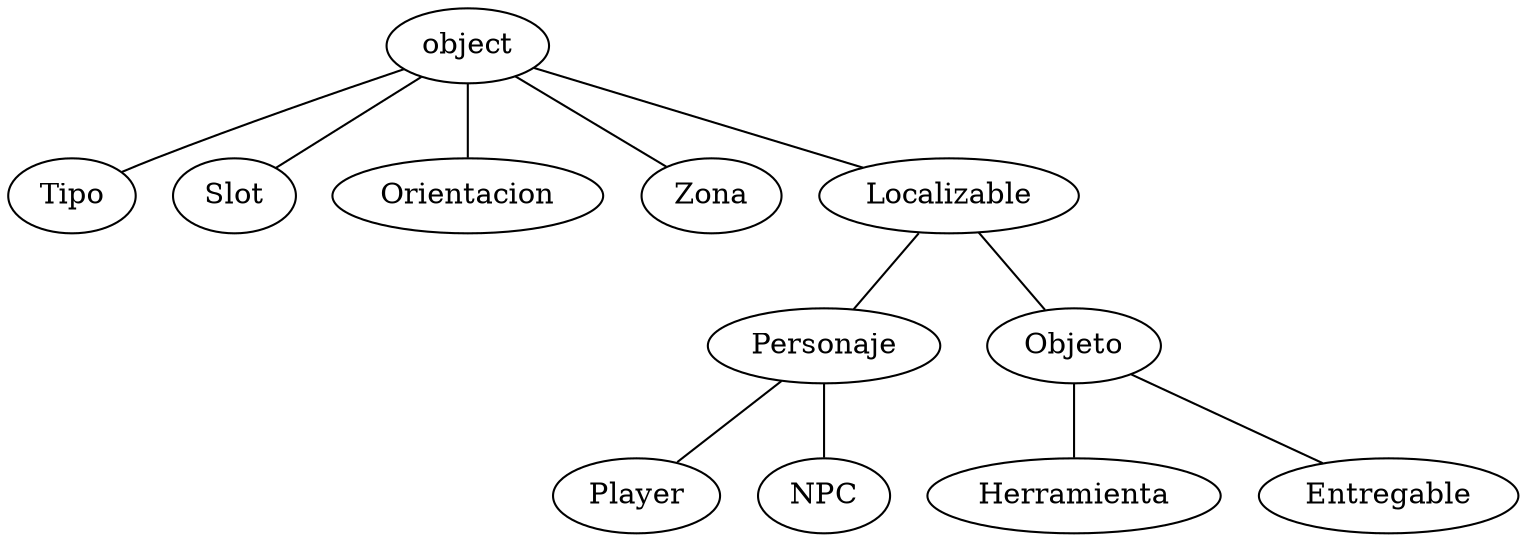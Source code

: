 graph{
rankdir="BT";
{Tipo Slot Orientacion Zona Localizable}  -- object;
{Personaje Objeto} -- Localizable;
{Player NPC} -- Personaje;
{Herramienta Entregable} -- Objeto;
}
